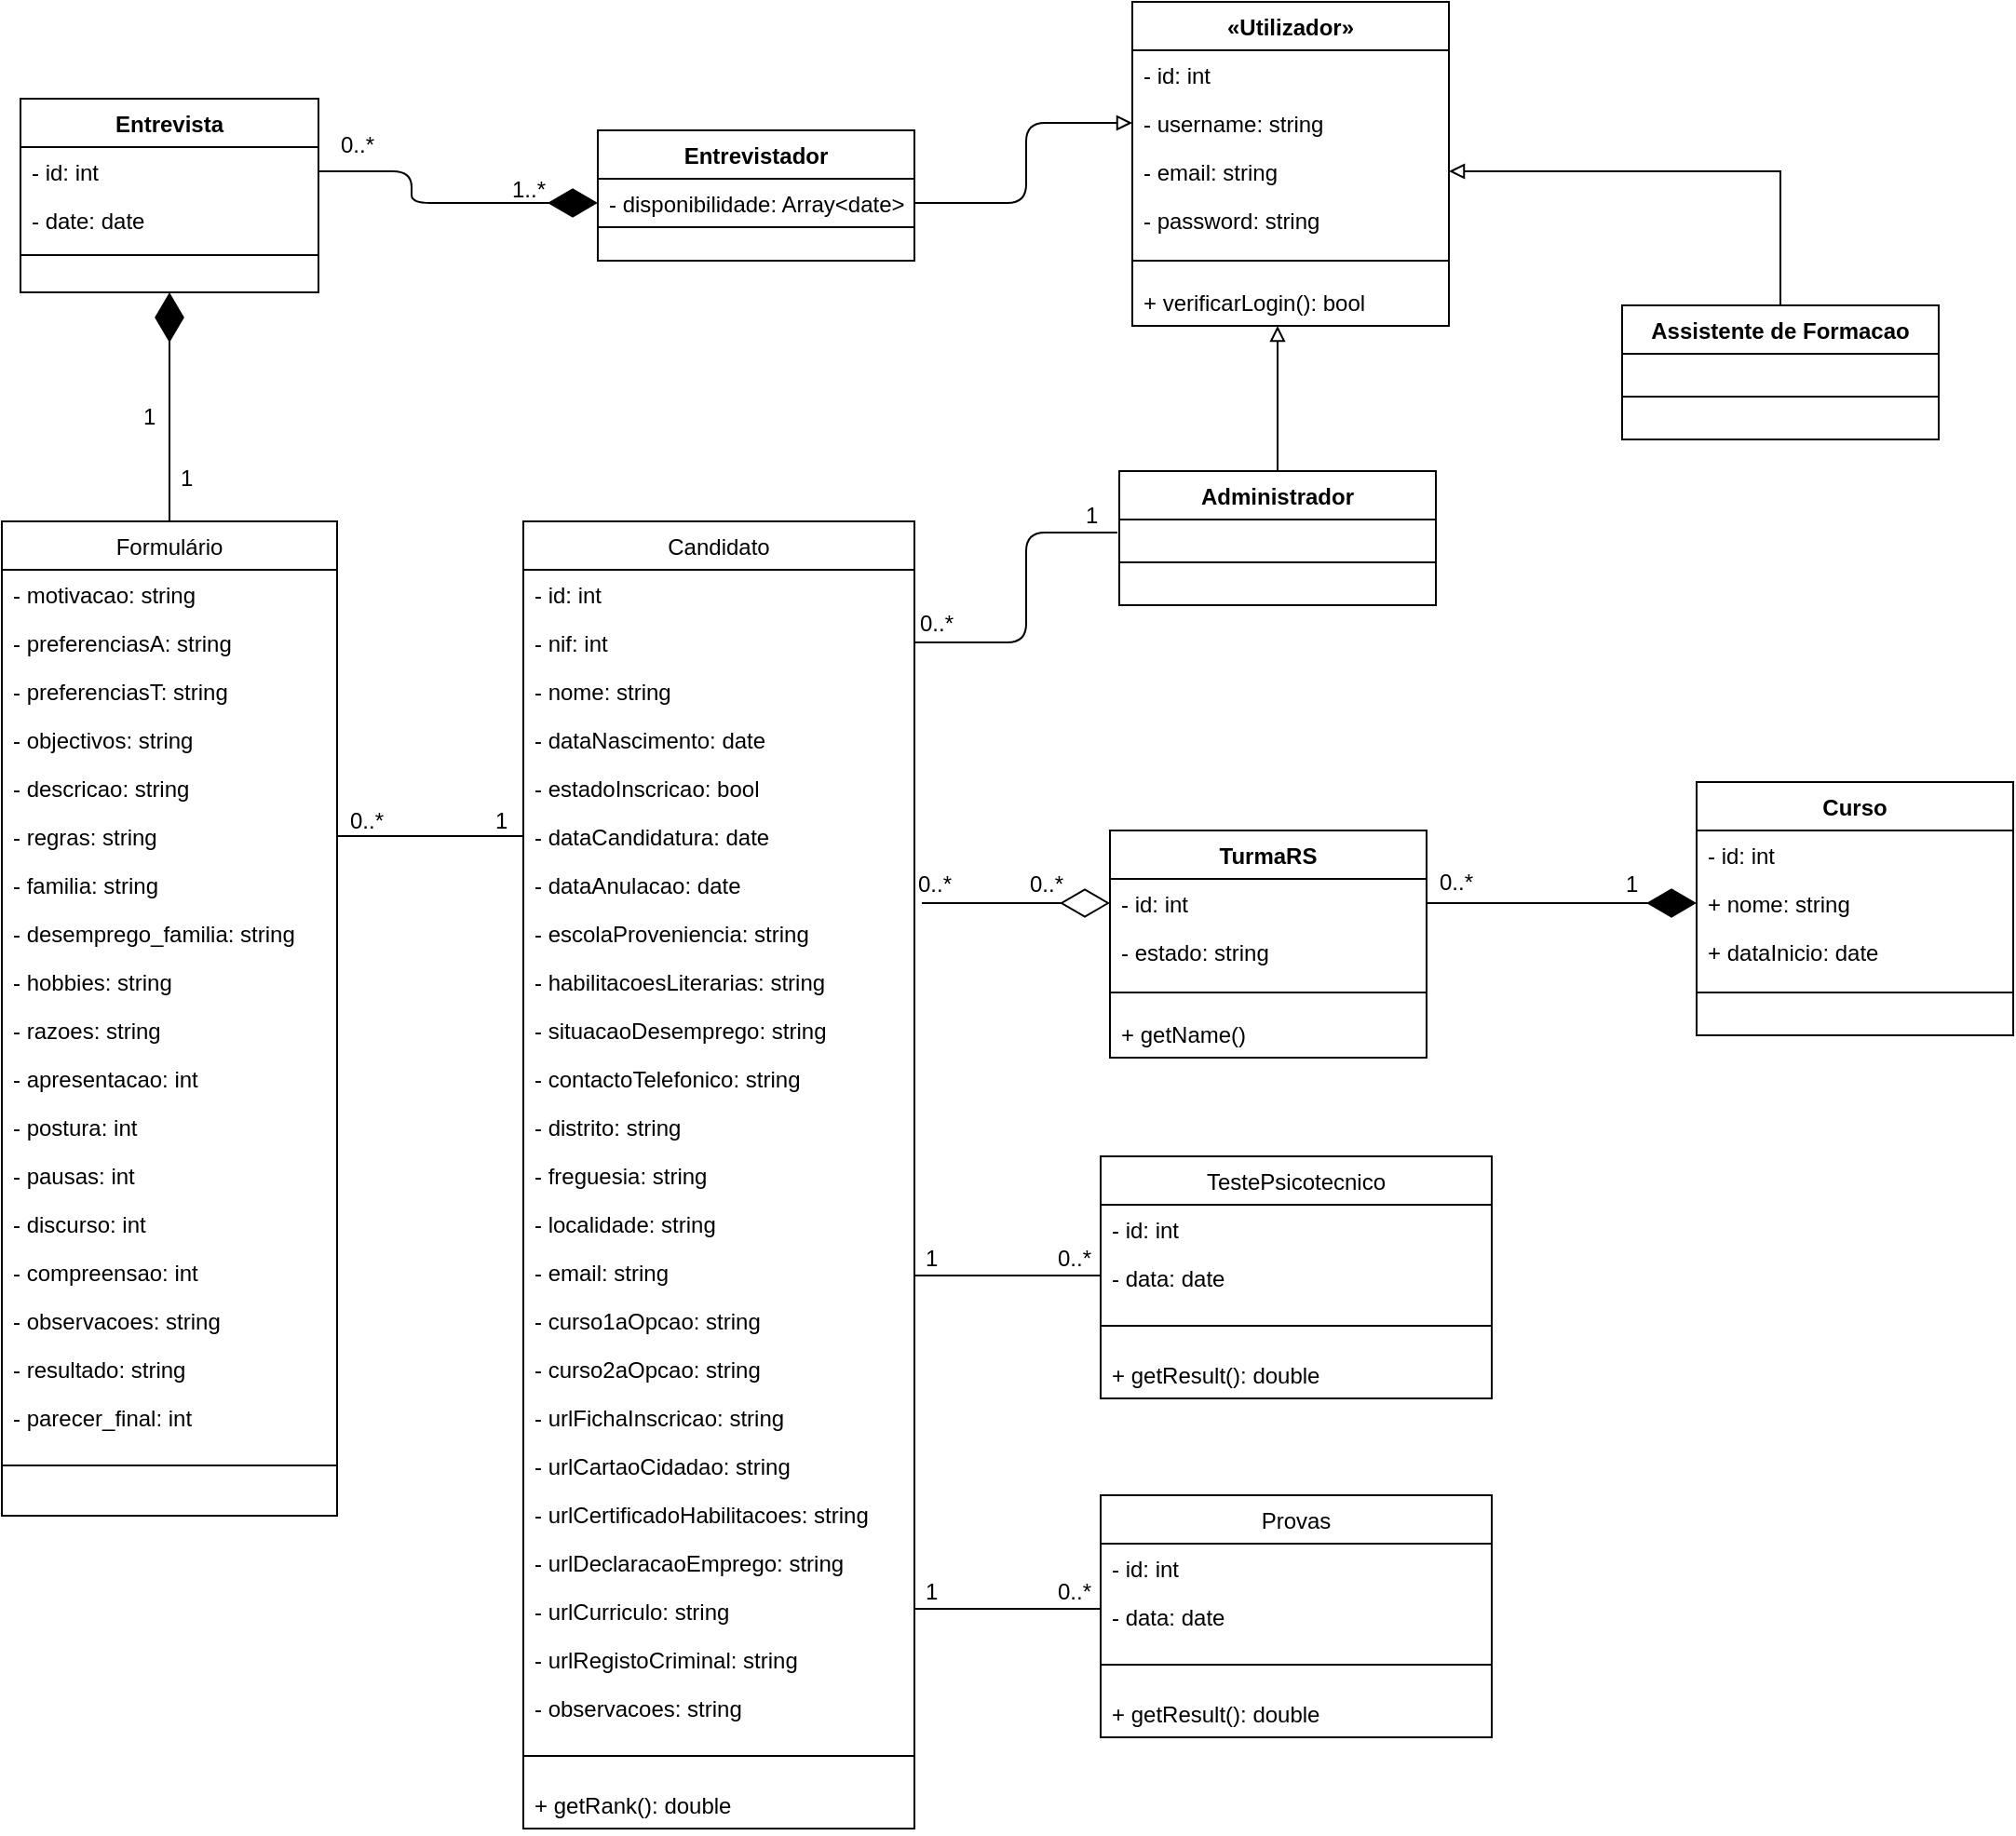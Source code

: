 <mxfile version="12.0.0" type="device" pages="1"><diagram id="QoffBmZt4X43mUBcNkyN" name="Página-1"><mxGraphModel dx="1387" dy="856" grid="1" gridSize="10" guides="1" tooltips="1" connect="1" arrows="1" fold="1" page="1" pageScale="1" pageWidth="1654" pageHeight="1169" math="0" shadow="0"><root><mxCell id="0"/><mxCell id="1" parent="0"/><mxCell id="4oC0MaXNCCCtC-LRbnJq-2" value="Entrevista" style="swimlane;fontStyle=1;align=center;verticalAlign=top;childLayout=stackLayout;horizontal=1;startSize=26;horizontalStack=0;resizeParent=1;resizeParentMax=0;resizeLast=0;collapsible=1;marginBottom=0;" vertex="1" parent="1"><mxGeometry x="60" y="89" width="160" height="104" as="geometry"/></mxCell><mxCell id="4oC0MaXNCCCtC-LRbnJq-3" value="- id: int" style="text;strokeColor=none;fillColor=none;align=left;verticalAlign=top;spacingLeft=4;spacingRight=4;overflow=hidden;rotatable=0;points=[[0,0.5],[1,0.5]];portConstraint=eastwest;" vertex="1" parent="4oC0MaXNCCCtC-LRbnJq-2"><mxGeometry y="26" width="160" height="26" as="geometry"/></mxCell><mxCell id="4oC0MaXNCCCtC-LRbnJq-7" value="- date: date" style="text;strokeColor=none;fillColor=none;align=left;verticalAlign=top;spacingLeft=4;spacingRight=4;overflow=hidden;rotatable=0;points=[[0,0.5],[1,0.5]];portConstraint=eastwest;" vertex="1" parent="4oC0MaXNCCCtC-LRbnJq-2"><mxGeometry y="52" width="160" height="18" as="geometry"/></mxCell><mxCell id="4oC0MaXNCCCtC-LRbnJq-150" value="" style="text;strokeColor=none;fillColor=none;align=left;verticalAlign=middle;spacingTop=-1;spacingLeft=4;spacingRight=4;rotatable=0;labelPosition=right;points=[];portConstraint=eastwest;" vertex="1" parent="4oC0MaXNCCCtC-LRbnJq-2"><mxGeometry y="70" width="160" height="14" as="geometry"/></mxCell><mxCell id="4oC0MaXNCCCtC-LRbnJq-4" value="" style="text;strokeColor=#000000;fillColor=none;align=left;verticalAlign=middle;spacingTop=-1;spacingLeft=4;spacingRight=4;rotatable=0;labelPosition=right;points=[];portConstraint=eastwest;fontFamily=Helvetica;fontSize=12;fontColor=#000000;strokeWidth=1;" vertex="1" parent="4oC0MaXNCCCtC-LRbnJq-2"><mxGeometry y="84" width="160" height="20" as="geometry"/></mxCell><mxCell id="4oC0MaXNCCCtC-LRbnJq-8" value="Entrevistador" style="swimlane;fontStyle=1;align=center;verticalAlign=top;childLayout=stackLayout;horizontal=1;startSize=26;horizontalStack=0;resizeParent=1;resizeParentMax=0;resizeLast=0;collapsible=1;marginBottom=0;" vertex="1" parent="1"><mxGeometry x="370" y="106" width="170" height="70" as="geometry"/></mxCell><mxCell id="4oC0MaXNCCCtC-LRbnJq-9" value="- disponibilidade: Array&lt;date&gt;" style="text;strokeColor=none;fillColor=none;align=left;verticalAlign=top;spacingLeft=4;spacingRight=4;overflow=hidden;rotatable=0;points=[[0,0.5],[1,0.5]];portConstraint=eastwest;" vertex="1" parent="4oC0MaXNCCCtC-LRbnJq-8"><mxGeometry y="26" width="170" height="26" as="geometry"/></mxCell><mxCell id="4oC0MaXNCCCtC-LRbnJq-10" value="" style="text;strokeColor=#000000;fillColor=none;align=left;verticalAlign=middle;spacingTop=-1;spacingLeft=4;spacingRight=4;rotatable=0;labelPosition=right;points=[];portConstraint=eastwest;fontFamily=Helvetica;fontSize=12;fontColor=#000000;strokeWidth=1;" vertex="1" parent="4oC0MaXNCCCtC-LRbnJq-8"><mxGeometry y="52" width="170" height="18" as="geometry"/></mxCell><mxCell id="4oC0MaXNCCCtC-LRbnJq-13" value="" style="endArrow=diamondThin;endFill=1;endSize=24;html=1;exitX=1;exitY=0.5;exitDx=0;exitDy=0;entryX=0;entryY=0.5;entryDx=0;entryDy=0;" edge="1" parent="1" source="4oC0MaXNCCCtC-LRbnJq-3" target="4oC0MaXNCCCtC-LRbnJq-9"><mxGeometry width="160" relative="1" as="geometry"><mxPoint x="220" y="182" as="sourcePoint"/><mxPoint x="330" y="167" as="targetPoint"/><Array as="points"><mxPoint x="270" y="128"/><mxPoint x="270" y="145"/></Array></mxGeometry></mxCell><mxCell id="4oC0MaXNCCCtC-LRbnJq-14" value="1..*" style="text;html=1;resizable=0;points=[];autosize=1;align=left;verticalAlign=top;spacingTop=-4;" vertex="1" parent="1"><mxGeometry x="322" y="128" width="30" height="20" as="geometry"/></mxCell><mxCell id="4oC0MaXNCCCtC-LRbnJq-15" value="0..*" style="text;html=1;resizable=0;points=[];autosize=1;align=left;verticalAlign=top;spacingTop=-4;" vertex="1" parent="1"><mxGeometry x="230" y="104" width="30" height="20" as="geometry"/></mxCell><mxCell id="4oC0MaXNCCCtC-LRbnJq-17" value="Formulário" style="swimlane;fontStyle=0;childLayout=stackLayout;horizontal=1;startSize=26;fillColor=none;horizontalStack=0;resizeParent=1;resizeParentMax=0;resizeLast=0;collapsible=1;marginBottom=0;" vertex="1" parent="1"><mxGeometry x="50" y="316" width="180" height="534" as="geometry"/></mxCell><mxCell id="4oC0MaXNCCCtC-LRbnJq-18" value="- motivacao: string" style="text;strokeColor=none;fillColor=none;align=left;verticalAlign=top;spacingLeft=4;spacingRight=4;overflow=hidden;rotatable=0;points=[[0,0.5],[1,0.5]];portConstraint=eastwest;" vertex="1" parent="4oC0MaXNCCCtC-LRbnJq-17"><mxGeometry y="26" width="180" height="26" as="geometry"/></mxCell><mxCell id="4oC0MaXNCCCtC-LRbnJq-21" value="- preferenciasA: string" style="text;strokeColor=none;fillColor=none;align=left;verticalAlign=top;spacingLeft=4;spacingRight=4;overflow=hidden;rotatable=0;points=[[0,0.5],[1,0.5]];portConstraint=eastwest;" vertex="1" parent="4oC0MaXNCCCtC-LRbnJq-17"><mxGeometry y="52" width="180" height="26" as="geometry"/></mxCell><mxCell id="4oC0MaXNCCCtC-LRbnJq-22" value="- preferenciasT: string" style="text;strokeColor=none;fillColor=none;align=left;verticalAlign=top;spacingLeft=4;spacingRight=4;overflow=hidden;rotatable=0;points=[[0,0.5],[1,0.5]];portConstraint=eastwest;" vertex="1" parent="4oC0MaXNCCCtC-LRbnJq-17"><mxGeometry y="78" width="180" height="26" as="geometry"/></mxCell><mxCell id="4oC0MaXNCCCtC-LRbnJq-25" value="- objectivos: string" style="text;strokeColor=none;fillColor=none;align=left;verticalAlign=top;spacingLeft=4;spacingRight=4;overflow=hidden;rotatable=0;points=[[0,0.5],[1,0.5]];portConstraint=eastwest;" vertex="1" parent="4oC0MaXNCCCtC-LRbnJq-17"><mxGeometry y="104" width="180" height="26" as="geometry"/></mxCell><mxCell id="4oC0MaXNCCCtC-LRbnJq-28" value="- descricao: string" style="text;strokeColor=none;fillColor=none;align=left;verticalAlign=top;spacingLeft=4;spacingRight=4;overflow=hidden;rotatable=0;points=[[0,0.5],[1,0.5]];portConstraint=eastwest;" vertex="1" parent="4oC0MaXNCCCtC-LRbnJq-17"><mxGeometry y="130" width="180" height="26" as="geometry"/></mxCell><mxCell id="4oC0MaXNCCCtC-LRbnJq-29" value="- regras: string" style="text;strokeColor=none;fillColor=none;align=left;verticalAlign=top;spacingLeft=4;spacingRight=4;overflow=hidden;rotatable=0;points=[[0,0.5],[1,0.5]];portConstraint=eastwest;" vertex="1" parent="4oC0MaXNCCCtC-LRbnJq-17"><mxGeometry y="156" width="180" height="26" as="geometry"/></mxCell><mxCell id="4oC0MaXNCCCtC-LRbnJq-36" value="- familia: string" style="text;strokeColor=none;fillColor=none;align=left;verticalAlign=top;spacingLeft=4;spacingRight=4;overflow=hidden;rotatable=0;points=[[0,0.5],[1,0.5]];portConstraint=eastwest;" vertex="1" parent="4oC0MaXNCCCtC-LRbnJq-17"><mxGeometry y="182" width="180" height="26" as="geometry"/></mxCell><mxCell id="4oC0MaXNCCCtC-LRbnJq-33" value="- desemprego_familia: string" style="text;strokeColor=none;fillColor=none;align=left;verticalAlign=top;spacingLeft=4;spacingRight=4;overflow=hidden;rotatable=0;points=[[0,0.5],[1,0.5]];portConstraint=eastwest;" vertex="1" parent="4oC0MaXNCCCtC-LRbnJq-17"><mxGeometry y="208" width="180" height="26" as="geometry"/></mxCell><mxCell id="4oC0MaXNCCCtC-LRbnJq-34" value="- hobbies: string" style="text;strokeColor=none;fillColor=none;align=left;verticalAlign=top;spacingLeft=4;spacingRight=4;overflow=hidden;rotatable=0;points=[[0,0.5],[1,0.5]];portConstraint=eastwest;" vertex="1" parent="4oC0MaXNCCCtC-LRbnJq-17"><mxGeometry y="234" width="180" height="26" as="geometry"/></mxCell><mxCell id="4oC0MaXNCCCtC-LRbnJq-35" value="- razoes: string" style="text;strokeColor=none;fillColor=none;align=left;verticalAlign=top;spacingLeft=4;spacingRight=4;overflow=hidden;rotatable=0;points=[[0,0.5],[1,0.5]];portConstraint=eastwest;" vertex="1" parent="4oC0MaXNCCCtC-LRbnJq-17"><mxGeometry y="260" width="180" height="26" as="geometry"/></mxCell><mxCell id="4oC0MaXNCCCtC-LRbnJq-32" value="- apresentacao: int" style="text;strokeColor=none;fillColor=none;align=left;verticalAlign=top;spacingLeft=4;spacingRight=4;overflow=hidden;rotatable=0;points=[[0,0.5],[1,0.5]];portConstraint=eastwest;" vertex="1" parent="4oC0MaXNCCCtC-LRbnJq-17"><mxGeometry y="286" width="180" height="26" as="geometry"/></mxCell><mxCell id="4oC0MaXNCCCtC-LRbnJq-31" value="- postura: int" style="text;strokeColor=none;fillColor=none;align=left;verticalAlign=top;spacingLeft=4;spacingRight=4;overflow=hidden;rotatable=0;points=[[0,0.5],[1,0.5]];portConstraint=eastwest;" vertex="1" parent="4oC0MaXNCCCtC-LRbnJq-17"><mxGeometry y="312" width="180" height="26" as="geometry"/></mxCell><mxCell id="4oC0MaXNCCCtC-LRbnJq-30" value="- pausas: int" style="text;strokeColor=none;fillColor=none;align=left;verticalAlign=top;spacingLeft=4;spacingRight=4;overflow=hidden;rotatable=0;points=[[0,0.5],[1,0.5]];portConstraint=eastwest;" vertex="1" parent="4oC0MaXNCCCtC-LRbnJq-17"><mxGeometry y="338" width="180" height="26" as="geometry"/></mxCell><mxCell id="4oC0MaXNCCCtC-LRbnJq-27" value="- discurso: int" style="text;strokeColor=none;fillColor=none;align=left;verticalAlign=top;spacingLeft=4;spacingRight=4;overflow=hidden;rotatable=0;points=[[0,0.5],[1,0.5]];portConstraint=eastwest;" vertex="1" parent="4oC0MaXNCCCtC-LRbnJq-17"><mxGeometry y="364" width="180" height="26" as="geometry"/></mxCell><mxCell id="4oC0MaXNCCCtC-LRbnJq-26" value="- compreensao: int" style="text;strokeColor=none;fillColor=none;align=left;verticalAlign=top;spacingLeft=4;spacingRight=4;overflow=hidden;rotatable=0;points=[[0,0.5],[1,0.5]];portConstraint=eastwest;" vertex="1" parent="4oC0MaXNCCCtC-LRbnJq-17"><mxGeometry y="390" width="180" height="26" as="geometry"/></mxCell><mxCell id="4oC0MaXNCCCtC-LRbnJq-23" value="- observacoes: string" style="text;strokeColor=none;fillColor=none;align=left;verticalAlign=top;spacingLeft=4;spacingRight=4;overflow=hidden;rotatable=0;points=[[0,0.5],[1,0.5]];portConstraint=eastwest;" vertex="1" parent="4oC0MaXNCCCtC-LRbnJq-17"><mxGeometry y="416" width="180" height="26" as="geometry"/></mxCell><mxCell id="4oC0MaXNCCCtC-LRbnJq-19" value="- resultado: string" style="text;strokeColor=none;fillColor=none;align=left;verticalAlign=top;spacingLeft=4;spacingRight=4;overflow=hidden;rotatable=0;points=[[0,0.5],[1,0.5]];portConstraint=eastwest;" vertex="1" parent="4oC0MaXNCCCtC-LRbnJq-17"><mxGeometry y="442" width="180" height="26" as="geometry"/></mxCell><mxCell id="4oC0MaXNCCCtC-LRbnJq-20" value="- parecer_final: int" style="text;strokeColor=none;fillColor=none;align=left;verticalAlign=top;spacingLeft=4;spacingRight=4;overflow=hidden;rotatable=0;points=[[0,0.5],[1,0.5]];portConstraint=eastwest;" vertex="1" parent="4oC0MaXNCCCtC-LRbnJq-17"><mxGeometry y="468" width="180" height="26" as="geometry"/></mxCell><mxCell id="4oC0MaXNCCCtC-LRbnJq-41" value="" style="line;strokeWidth=1;fillColor=none;align=left;verticalAlign=middle;spacingTop=-1;spacingLeft=3;spacingRight=3;rotatable=0;labelPosition=right;points=[];portConstraint=eastwest;" vertex="1" parent="4oC0MaXNCCCtC-LRbnJq-17"><mxGeometry y="494" width="180" height="26" as="geometry"/></mxCell><mxCell id="4oC0MaXNCCCtC-LRbnJq-149" value="" style="text;strokeColor=none;fillColor=none;align=left;verticalAlign=middle;spacingTop=-1;spacingLeft=4;spacingRight=4;rotatable=0;labelPosition=right;points=[];portConstraint=eastwest;" vertex="1" parent="4oC0MaXNCCCtC-LRbnJq-17"><mxGeometry y="520" width="180" height="14" as="geometry"/></mxCell><mxCell id="4oC0MaXNCCCtC-LRbnJq-37" value="" style="endArrow=diamondThin;endFill=1;endSize=24;html=1;exitX=0.5;exitY=0;exitDx=0;exitDy=0;entryX=0.5;entryY=1;entryDx=0;entryDy=0;" edge="1" parent="1" source="4oC0MaXNCCCtC-LRbnJq-17" target="4oC0MaXNCCCtC-LRbnJq-2"><mxGeometry width="160" relative="1" as="geometry"><mxPoint x="80" y="300" as="sourcePoint"/><mxPoint x="240" y="300" as="targetPoint"/></mxGeometry></mxCell><mxCell id="4oC0MaXNCCCtC-LRbnJq-39" value="1" style="text;html=1;resizable=0;points=[];autosize=1;align=left;verticalAlign=top;spacingTop=-4;" vertex="1" parent="1"><mxGeometry x="124" y="250" width="20" height="20" as="geometry"/></mxCell><mxCell id="4oC0MaXNCCCtC-LRbnJq-40" value="1" style="text;html=1;resizable=0;points=[];autosize=1;align=left;verticalAlign=top;spacingTop=-4;" vertex="1" parent="1"><mxGeometry x="144" y="283" width="20" height="20" as="geometry"/></mxCell><mxCell id="4oC0MaXNCCCtC-LRbnJq-42" value="Candidato" style="swimlane;fontStyle=0;childLayout=stackLayout;horizontal=1;startSize=26;fillColor=none;horizontalStack=0;resizeParent=1;resizeParentMax=0;resizeLast=0;collapsible=1;marginBottom=0;" vertex="1" parent="1"><mxGeometry x="330" y="316" width="210" height="702" as="geometry"/></mxCell><mxCell id="4oC0MaXNCCCtC-LRbnJq-43" value="- id: int" style="text;strokeColor=none;fillColor=none;align=left;verticalAlign=top;spacingLeft=4;spacingRight=4;overflow=hidden;rotatable=0;points=[[0,0.5],[1,0.5]];portConstraint=eastwest;" vertex="1" parent="4oC0MaXNCCCtC-LRbnJq-42"><mxGeometry y="26" width="210" height="26" as="geometry"/></mxCell><mxCell id="4oC0MaXNCCCtC-LRbnJq-62" value="- nif: int" style="text;strokeColor=none;fillColor=none;align=left;verticalAlign=top;spacingLeft=4;spacingRight=4;overflow=hidden;rotatable=0;points=[[0,0.5],[1,0.5]];portConstraint=eastwest;" vertex="1" parent="4oC0MaXNCCCtC-LRbnJq-42"><mxGeometry y="52" width="210" height="26" as="geometry"/></mxCell><mxCell id="4oC0MaXNCCCtC-LRbnJq-44" value="- nome: string" style="text;strokeColor=none;fillColor=none;align=left;verticalAlign=top;spacingLeft=4;spacingRight=4;overflow=hidden;rotatable=0;points=[[0,0.5],[1,0.5]];portConstraint=eastwest;" vertex="1" parent="4oC0MaXNCCCtC-LRbnJq-42"><mxGeometry y="78" width="210" height="26" as="geometry"/></mxCell><mxCell id="4oC0MaXNCCCtC-LRbnJq-45" value="- dataNascimento: date" style="text;strokeColor=none;fillColor=none;align=left;verticalAlign=top;spacingLeft=4;spacingRight=4;overflow=hidden;rotatable=0;points=[[0,0.5],[1,0.5]];portConstraint=eastwest;" vertex="1" parent="4oC0MaXNCCCtC-LRbnJq-42"><mxGeometry y="104" width="210" height="26" as="geometry"/></mxCell><mxCell id="4oC0MaXNCCCtC-LRbnJq-46" value="- estadoInscricao: bool" style="text;strokeColor=none;fillColor=none;align=left;verticalAlign=top;spacingLeft=4;spacingRight=4;overflow=hidden;rotatable=0;points=[[0,0.5],[1,0.5]];portConstraint=eastwest;" vertex="1" parent="4oC0MaXNCCCtC-LRbnJq-42"><mxGeometry y="130" width="210" height="26" as="geometry"/></mxCell><mxCell id="4oC0MaXNCCCtC-LRbnJq-47" value="- dataCandidatura: date" style="text;strokeColor=none;fillColor=none;align=left;verticalAlign=top;spacingLeft=4;spacingRight=4;overflow=hidden;rotatable=0;points=[[0,0.5],[1,0.5]];portConstraint=eastwest;" vertex="1" parent="4oC0MaXNCCCtC-LRbnJq-42"><mxGeometry y="156" width="210" height="26" as="geometry"/></mxCell><mxCell id="4oC0MaXNCCCtC-LRbnJq-48" value="- dataAnulacao: date" style="text;strokeColor=none;fillColor=none;align=left;verticalAlign=top;spacingLeft=4;spacingRight=4;overflow=hidden;rotatable=0;points=[[0,0.5],[1,0.5]];portConstraint=eastwest;" vertex="1" parent="4oC0MaXNCCCtC-LRbnJq-42"><mxGeometry y="182" width="210" height="26" as="geometry"/></mxCell><mxCell id="4oC0MaXNCCCtC-LRbnJq-49" value="- escolaProveniencia: string" style="text;strokeColor=none;fillColor=none;align=left;verticalAlign=top;spacingLeft=4;spacingRight=4;overflow=hidden;rotatable=0;points=[[0,0.5],[1,0.5]];portConstraint=eastwest;" vertex="1" parent="4oC0MaXNCCCtC-LRbnJq-42"><mxGeometry y="208" width="210" height="26" as="geometry"/></mxCell><mxCell id="4oC0MaXNCCCtC-LRbnJq-50" value="- habilitacoesLiterarias: string" style="text;strokeColor=none;fillColor=none;align=left;verticalAlign=top;spacingLeft=4;spacingRight=4;overflow=hidden;rotatable=0;points=[[0,0.5],[1,0.5]];portConstraint=eastwest;" vertex="1" parent="4oC0MaXNCCCtC-LRbnJq-42"><mxGeometry y="234" width="210" height="26" as="geometry"/></mxCell><mxCell id="4oC0MaXNCCCtC-LRbnJq-51" value="- situacaoDesemprego: string" style="text;strokeColor=none;fillColor=none;align=left;verticalAlign=top;spacingLeft=4;spacingRight=4;overflow=hidden;rotatable=0;points=[[0,0.5],[1,0.5]];portConstraint=eastwest;" vertex="1" parent="4oC0MaXNCCCtC-LRbnJq-42"><mxGeometry y="260" width="210" height="26" as="geometry"/></mxCell><mxCell id="4oC0MaXNCCCtC-LRbnJq-52" value="- contactoTelefonico: string" style="text;strokeColor=none;fillColor=none;align=left;verticalAlign=top;spacingLeft=4;spacingRight=4;overflow=hidden;rotatable=0;points=[[0,0.5],[1,0.5]];portConstraint=eastwest;" vertex="1" parent="4oC0MaXNCCCtC-LRbnJq-42"><mxGeometry y="286" width="210" height="26" as="geometry"/></mxCell><mxCell id="4oC0MaXNCCCtC-LRbnJq-53" value="- distrito: string" style="text;strokeColor=none;fillColor=none;align=left;verticalAlign=top;spacingLeft=4;spacingRight=4;overflow=hidden;rotatable=0;points=[[0,0.5],[1,0.5]];portConstraint=eastwest;" vertex="1" parent="4oC0MaXNCCCtC-LRbnJq-42"><mxGeometry y="312" width="210" height="26" as="geometry"/></mxCell><mxCell id="4oC0MaXNCCCtC-LRbnJq-54" value="- freguesia: string" style="text;strokeColor=none;fillColor=none;align=left;verticalAlign=top;spacingLeft=4;spacingRight=4;overflow=hidden;rotatable=0;points=[[0,0.5],[1,0.5]];portConstraint=eastwest;" vertex="1" parent="4oC0MaXNCCCtC-LRbnJq-42"><mxGeometry y="338" width="210" height="26" as="geometry"/></mxCell><mxCell id="4oC0MaXNCCCtC-LRbnJq-55" value="- localidade: string" style="text;strokeColor=none;fillColor=none;align=left;verticalAlign=top;spacingLeft=4;spacingRight=4;overflow=hidden;rotatable=0;points=[[0,0.5],[1,0.5]];portConstraint=eastwest;" vertex="1" parent="4oC0MaXNCCCtC-LRbnJq-42"><mxGeometry y="364" width="210" height="26" as="geometry"/></mxCell><mxCell id="4oC0MaXNCCCtC-LRbnJq-56" value="- email: string" style="text;strokeColor=none;fillColor=none;align=left;verticalAlign=top;spacingLeft=4;spacingRight=4;overflow=hidden;rotatable=0;points=[[0,0.5],[1,0.5]];portConstraint=eastwest;" vertex="1" parent="4oC0MaXNCCCtC-LRbnJq-42"><mxGeometry y="390" width="210" height="26" as="geometry"/></mxCell><mxCell id="4oC0MaXNCCCtC-LRbnJq-57" value="- curso1aOpcao: string" style="text;strokeColor=none;fillColor=none;align=left;verticalAlign=top;spacingLeft=4;spacingRight=4;overflow=hidden;rotatable=0;points=[[0,0.5],[1,0.5]];portConstraint=eastwest;" vertex="1" parent="4oC0MaXNCCCtC-LRbnJq-42"><mxGeometry y="416" width="210" height="26" as="geometry"/></mxCell><mxCell id="4oC0MaXNCCCtC-LRbnJq-58" value="- curso2aOpcao: string" style="text;strokeColor=none;fillColor=none;align=left;verticalAlign=top;spacingLeft=4;spacingRight=4;overflow=hidden;rotatable=0;points=[[0,0.5],[1,0.5]];portConstraint=eastwest;" vertex="1" parent="4oC0MaXNCCCtC-LRbnJq-42"><mxGeometry y="442" width="210" height="26" as="geometry"/></mxCell><mxCell id="4oC0MaXNCCCtC-LRbnJq-59" value="- urlFichaInscricao: string" style="text;strokeColor=none;fillColor=none;align=left;verticalAlign=top;spacingLeft=4;spacingRight=4;overflow=hidden;rotatable=0;points=[[0,0.5],[1,0.5]];portConstraint=eastwest;" vertex="1" parent="4oC0MaXNCCCtC-LRbnJq-42"><mxGeometry y="468" width="210" height="26" as="geometry"/></mxCell><mxCell id="4oC0MaXNCCCtC-LRbnJq-60" value="- urlCartaoCidadao: string" style="text;strokeColor=none;fillColor=none;align=left;verticalAlign=top;spacingLeft=4;spacingRight=4;overflow=hidden;rotatable=0;points=[[0,0.5],[1,0.5]];portConstraint=eastwest;" vertex="1" parent="4oC0MaXNCCCtC-LRbnJq-42"><mxGeometry y="494" width="210" height="26" as="geometry"/></mxCell><mxCell id="4oC0MaXNCCCtC-LRbnJq-63" value="- urlCertificadoHabilitacoes: string" style="text;strokeColor=none;fillColor=none;align=left;verticalAlign=top;spacingLeft=4;spacingRight=4;overflow=hidden;rotatable=0;points=[[0,0.5],[1,0.5]];portConstraint=eastwest;" vertex="1" parent="4oC0MaXNCCCtC-LRbnJq-42"><mxGeometry y="520" width="210" height="26" as="geometry"/></mxCell><mxCell id="4oC0MaXNCCCtC-LRbnJq-64" value="- urlDeclaracaoEmprego: string" style="text;strokeColor=none;fillColor=none;align=left;verticalAlign=top;spacingLeft=4;spacingRight=4;overflow=hidden;rotatable=0;points=[[0,0.5],[1,0.5]];portConstraint=eastwest;" vertex="1" parent="4oC0MaXNCCCtC-LRbnJq-42"><mxGeometry y="546" width="210" height="26" as="geometry"/></mxCell><mxCell id="4oC0MaXNCCCtC-LRbnJq-65" value="- urlCurriculo: string" style="text;strokeColor=none;fillColor=none;align=left;verticalAlign=top;spacingLeft=4;spacingRight=4;overflow=hidden;rotatable=0;points=[[0,0.5],[1,0.5]];portConstraint=eastwest;" vertex="1" parent="4oC0MaXNCCCtC-LRbnJq-42"><mxGeometry y="572" width="210" height="26" as="geometry"/></mxCell><mxCell id="4oC0MaXNCCCtC-LRbnJq-66" value="- urlRegistoCriminal: string" style="text;strokeColor=none;fillColor=none;align=left;verticalAlign=top;spacingLeft=4;spacingRight=4;overflow=hidden;rotatable=0;points=[[0,0.5],[1,0.5]];portConstraint=eastwest;" vertex="1" parent="4oC0MaXNCCCtC-LRbnJq-42"><mxGeometry y="598" width="210" height="26" as="geometry"/></mxCell><mxCell id="4oC0MaXNCCCtC-LRbnJq-67" value="- observacoes: string" style="text;strokeColor=none;fillColor=none;align=left;verticalAlign=top;spacingLeft=4;spacingRight=4;overflow=hidden;rotatable=0;points=[[0,0.5],[1,0.5]];portConstraint=eastwest;" vertex="1" parent="4oC0MaXNCCCtC-LRbnJq-42"><mxGeometry y="624" width="210" height="26" as="geometry"/></mxCell><mxCell id="4oC0MaXNCCCtC-LRbnJq-61" value="" style="line;strokeWidth=1;fillColor=none;align=left;verticalAlign=middle;spacingTop=-1;spacingLeft=3;spacingRight=3;rotatable=0;labelPosition=right;points=[];portConstraint=eastwest;" vertex="1" parent="4oC0MaXNCCCtC-LRbnJq-42"><mxGeometry y="650" width="210" height="26" as="geometry"/></mxCell><mxCell id="4oC0MaXNCCCtC-LRbnJq-73" value="+ getRank(): double" style="text;strokeColor=none;fillColor=none;align=left;verticalAlign=top;spacingLeft=4;spacingRight=4;overflow=hidden;rotatable=0;points=[[0,0.5],[1,0.5]];portConstraint=eastwest;" vertex="1" parent="4oC0MaXNCCCtC-LRbnJq-42"><mxGeometry y="676" width="210" height="26" as="geometry"/></mxCell><mxCell id="4oC0MaXNCCCtC-LRbnJq-70" value="" style="endArrow=none;startArrow=none;endFill=0;startFill=0;html=1;exitX=1;exitY=0.5;exitDx=0;exitDy=0;entryX=0;entryY=0.5;entryDx=0;entryDy=0;" edge="1" parent="1" source="4oC0MaXNCCCtC-LRbnJq-29" target="4oC0MaXNCCCtC-LRbnJq-47"><mxGeometry width="160" relative="1" as="geometry"><mxPoint x="270" y="450" as="sourcePoint"/><mxPoint x="310" y="490" as="targetPoint"/></mxGeometry></mxCell><mxCell id="4oC0MaXNCCCtC-LRbnJq-71" value="0..*" style="text;html=1;resizable=0;points=[];autosize=1;align=left;verticalAlign=top;spacingTop=-4;" vertex="1" parent="1"><mxGeometry x="235" y="467" width="30" height="20" as="geometry"/></mxCell><mxCell id="4oC0MaXNCCCtC-LRbnJq-72" value="1" style="text;html=1;resizable=0;points=[];autosize=1;align=left;verticalAlign=top;spacingTop=-4;" vertex="1" parent="1"><mxGeometry x="313" y="467" width="20" height="20" as="geometry"/></mxCell><mxCell id="4oC0MaXNCCCtC-LRbnJq-112" value="" style="group" vertex="1" connectable="0" parent="1"><mxGeometry x="540" y="657" width="310" height="312" as="geometry"/></mxCell><mxCell id="4oC0MaXNCCCtC-LRbnJq-74" value="TestePsicotecnico" style="swimlane;fontStyle=0;childLayout=stackLayout;horizontal=1;startSize=26;fillColor=none;horizontalStack=0;resizeParent=1;resizeParentMax=0;resizeLast=0;collapsible=1;marginBottom=0;" vertex="1" parent="4oC0MaXNCCCtC-LRbnJq-112"><mxGeometry x="100" width="210" height="130" as="geometry"/></mxCell><mxCell id="4oC0MaXNCCCtC-LRbnJq-75" value="- id: int" style="text;strokeColor=none;fillColor=none;align=left;verticalAlign=top;spacingLeft=4;spacingRight=4;overflow=hidden;rotatable=0;points=[[0,0.5],[1,0.5]];portConstraint=eastwest;" vertex="1" parent="4oC0MaXNCCCtC-LRbnJq-74"><mxGeometry y="26" width="210" height="26" as="geometry"/></mxCell><mxCell id="4oC0MaXNCCCtC-LRbnJq-76" value="- data: date" style="text;strokeColor=none;fillColor=none;align=left;verticalAlign=top;spacingLeft=4;spacingRight=4;overflow=hidden;rotatable=0;points=[[0,0.5],[1,0.5]];portConstraint=eastwest;" vertex="1" parent="4oC0MaXNCCCtC-LRbnJq-74"><mxGeometry y="52" width="210" height="26" as="geometry"/></mxCell><mxCell id="4oC0MaXNCCCtC-LRbnJq-99" value="" style="line;strokeWidth=1;fillColor=none;align=left;verticalAlign=middle;spacingTop=-1;spacingLeft=3;spacingRight=3;rotatable=0;labelPosition=right;points=[];portConstraint=eastwest;" vertex="1" parent="4oC0MaXNCCCtC-LRbnJq-74"><mxGeometry y="78" width="210" height="26" as="geometry"/></mxCell><mxCell id="4oC0MaXNCCCtC-LRbnJq-100" value="+ getResult(): double" style="text;strokeColor=none;fillColor=none;align=left;verticalAlign=top;spacingLeft=4;spacingRight=4;overflow=hidden;rotatable=0;points=[[0,0.5],[1,0.5]];portConstraint=eastwest;" vertex="1" parent="4oC0MaXNCCCtC-LRbnJq-74"><mxGeometry y="104" width="210" height="26" as="geometry"/></mxCell><mxCell id="4oC0MaXNCCCtC-LRbnJq-101" value="" style="endArrow=none;startArrow=none;endFill=0;startFill=0;html=1;exitX=1;exitY=0.5;exitDx=0;exitDy=0;entryX=0;entryY=0.5;entryDx=0;entryDy=0;" edge="1" parent="4oC0MaXNCCCtC-LRbnJq-112"><mxGeometry width="160" relative="1" as="geometry"><mxPoint y="64" as="sourcePoint"/><mxPoint x="100" y="64" as="targetPoint"/></mxGeometry></mxCell><mxCell id="4oC0MaXNCCCtC-LRbnJq-102" value="1" style="text;html=1;resizable=0;points=[];autosize=1;align=left;verticalAlign=top;spacingTop=-4;" vertex="1" parent="4oC0MaXNCCCtC-LRbnJq-112"><mxGeometry x="4" y="45" width="20" height="20" as="geometry"/></mxCell><mxCell id="4oC0MaXNCCCtC-LRbnJq-103" value="0..*" style="text;html=1;resizable=0;points=[];autosize=1;align=left;verticalAlign=top;spacingTop=-4;" vertex="1" parent="4oC0MaXNCCCtC-LRbnJq-112"><mxGeometry x="75" y="45" width="30" height="20" as="geometry"/></mxCell><mxCell id="4oC0MaXNCCCtC-LRbnJq-104" value="Provas" style="swimlane;fontStyle=0;childLayout=stackLayout;horizontal=1;startSize=26;fillColor=none;horizontalStack=0;resizeParent=1;resizeParentMax=0;resizeLast=0;collapsible=1;marginBottom=0;" vertex="1" parent="4oC0MaXNCCCtC-LRbnJq-112"><mxGeometry x="100" y="182" width="210" height="130" as="geometry"/></mxCell><mxCell id="4oC0MaXNCCCtC-LRbnJq-105" value="- id: int" style="text;strokeColor=none;fillColor=none;align=left;verticalAlign=top;spacingLeft=4;spacingRight=4;overflow=hidden;rotatable=0;points=[[0,0.5],[1,0.5]];portConstraint=eastwest;" vertex="1" parent="4oC0MaXNCCCtC-LRbnJq-104"><mxGeometry y="26" width="210" height="26" as="geometry"/></mxCell><mxCell id="4oC0MaXNCCCtC-LRbnJq-106" value="- data: date" style="text;strokeColor=none;fillColor=none;align=left;verticalAlign=top;spacingLeft=4;spacingRight=4;overflow=hidden;rotatable=0;points=[[0,0.5],[1,0.5]];portConstraint=eastwest;" vertex="1" parent="4oC0MaXNCCCtC-LRbnJq-104"><mxGeometry y="52" width="210" height="26" as="geometry"/></mxCell><mxCell id="4oC0MaXNCCCtC-LRbnJq-107" value="" style="line;strokeWidth=1;fillColor=none;align=left;verticalAlign=middle;spacingTop=-1;spacingLeft=3;spacingRight=3;rotatable=0;labelPosition=right;points=[];portConstraint=eastwest;" vertex="1" parent="4oC0MaXNCCCtC-LRbnJq-104"><mxGeometry y="78" width="210" height="26" as="geometry"/></mxCell><mxCell id="4oC0MaXNCCCtC-LRbnJq-108" value="+ getResult(): double" style="text;strokeColor=none;fillColor=none;align=left;verticalAlign=top;spacingLeft=4;spacingRight=4;overflow=hidden;rotatable=0;points=[[0,0.5],[1,0.5]];portConstraint=eastwest;" vertex="1" parent="4oC0MaXNCCCtC-LRbnJq-104"><mxGeometry y="104" width="210" height="26" as="geometry"/></mxCell><mxCell id="4oC0MaXNCCCtC-LRbnJq-109" value="" style="endArrow=none;startArrow=none;endFill=0;startFill=0;html=1;exitX=1;exitY=0.5;exitDx=0;exitDy=0;entryX=0;entryY=0.5;entryDx=0;entryDy=0;" edge="1" parent="4oC0MaXNCCCtC-LRbnJq-112"><mxGeometry width="160" relative="1" as="geometry"><mxPoint y="243" as="sourcePoint"/><mxPoint x="100" y="243" as="targetPoint"/></mxGeometry></mxCell><mxCell id="4oC0MaXNCCCtC-LRbnJq-110" value="1" style="text;html=1;resizable=0;points=[];autosize=1;align=left;verticalAlign=top;spacingTop=-4;" vertex="1" parent="4oC0MaXNCCCtC-LRbnJq-112"><mxGeometry x="4" y="224" width="20" height="20" as="geometry"/></mxCell><mxCell id="4oC0MaXNCCCtC-LRbnJq-111" value="0..*" style="text;html=1;resizable=0;points=[];autosize=1;align=left;verticalAlign=top;spacingTop=-4;" vertex="1" parent="4oC0MaXNCCCtC-LRbnJq-112"><mxGeometry x="75" y="224" width="30" height="20" as="geometry"/></mxCell><mxCell id="4oC0MaXNCCCtC-LRbnJq-113" value="TurmaRS" style="swimlane;fontStyle=1;align=center;verticalAlign=top;childLayout=stackLayout;horizontal=1;startSize=26;horizontalStack=0;resizeParent=1;resizeParentMax=0;resizeLast=0;collapsible=1;marginBottom=0;" vertex="1" parent="1"><mxGeometry x="645" y="482" width="170" height="122" as="geometry"/></mxCell><mxCell id="4oC0MaXNCCCtC-LRbnJq-114" value="- id: int" style="text;strokeColor=none;fillColor=none;align=left;verticalAlign=top;spacingLeft=4;spacingRight=4;overflow=hidden;rotatable=0;points=[[0,0.5],[1,0.5]];portConstraint=eastwest;" vertex="1" parent="4oC0MaXNCCCtC-LRbnJq-113"><mxGeometry y="26" width="170" height="26" as="geometry"/></mxCell><mxCell id="4oC0MaXNCCCtC-LRbnJq-116" value="- estado: string" style="text;strokeColor=none;fillColor=none;align=left;verticalAlign=top;spacingLeft=4;spacingRight=4;overflow=hidden;rotatable=0;points=[[0,0.5],[1,0.5]];portConstraint=eastwest;" vertex="1" parent="4oC0MaXNCCCtC-LRbnJq-113"><mxGeometry y="52" width="170" height="26" as="geometry"/></mxCell><mxCell id="4oC0MaXNCCCtC-LRbnJq-115" value="" style="line;strokeWidth=1;fillColor=none;align=left;verticalAlign=middle;spacingTop=-1;spacingLeft=3;spacingRight=3;rotatable=0;labelPosition=right;points=[];portConstraint=eastwest;" vertex="1" parent="4oC0MaXNCCCtC-LRbnJq-113"><mxGeometry y="78" width="170" height="18" as="geometry"/></mxCell><mxCell id="4oC0MaXNCCCtC-LRbnJq-118" value="+ getName()" style="text;strokeColor=none;fillColor=none;align=left;verticalAlign=top;spacingLeft=4;spacingRight=4;overflow=hidden;rotatable=0;points=[[0,0.5],[1,0.5]];portConstraint=eastwest;" vertex="1" parent="4oC0MaXNCCCtC-LRbnJq-113"><mxGeometry y="96" width="170" height="26" as="geometry"/></mxCell><mxCell id="4oC0MaXNCCCtC-LRbnJq-120" value="0..*" style="text;html=1;resizable=0;points=[];autosize=1;align=left;verticalAlign=top;spacingTop=-4;" vertex="1" parent="1"><mxGeometry x="540" y="501" width="30" height="20" as="geometry"/></mxCell><mxCell id="4oC0MaXNCCCtC-LRbnJq-121" value="0..*" style="text;html=1;resizable=0;points=[];autosize=1;align=left;verticalAlign=top;spacingTop=-4;" vertex="1" parent="1"><mxGeometry x="600" y="501" width="30" height="20" as="geometry"/></mxCell><mxCell id="4oC0MaXNCCCtC-LRbnJq-122" value="Curso" style="swimlane;fontStyle=1;align=center;verticalAlign=top;childLayout=stackLayout;horizontal=1;startSize=26;horizontalStack=0;resizeParent=1;resizeParentMax=0;resizeLast=0;collapsible=1;marginBottom=0;" vertex="1" parent="1"><mxGeometry x="960" y="456" width="170" height="136" as="geometry"/></mxCell><mxCell id="4oC0MaXNCCCtC-LRbnJq-123" value="- id: int" style="text;strokeColor=none;fillColor=none;align=left;verticalAlign=top;spacingLeft=4;spacingRight=4;overflow=hidden;rotatable=0;points=[[0,0.5],[1,0.5]];portConstraint=eastwest;" vertex="1" parent="4oC0MaXNCCCtC-LRbnJq-122"><mxGeometry y="26" width="170" height="26" as="geometry"/></mxCell><mxCell id="4oC0MaXNCCCtC-LRbnJq-125" value="+ nome: string" style="text;strokeColor=none;fillColor=none;align=left;verticalAlign=top;spacingLeft=4;spacingRight=4;overflow=hidden;rotatable=0;points=[[0,0.5],[1,0.5]];portConstraint=eastwest;" vertex="1" parent="4oC0MaXNCCCtC-LRbnJq-122"><mxGeometry y="52" width="170" height="26" as="geometry"/></mxCell><mxCell id="4oC0MaXNCCCtC-LRbnJq-126" value="+ dataInicio: date" style="text;strokeColor=none;fillColor=none;align=left;verticalAlign=top;spacingLeft=4;spacingRight=4;overflow=hidden;rotatable=0;points=[[0,0.5],[1,0.5]];portConstraint=eastwest;" vertex="1" parent="4oC0MaXNCCCtC-LRbnJq-122"><mxGeometry y="78" width="170" height="26" as="geometry"/></mxCell><mxCell id="4oC0MaXNCCCtC-LRbnJq-127" value="" style="line;strokeWidth=1;fillColor=none;align=left;verticalAlign=middle;spacingTop=-1;spacingLeft=3;spacingRight=3;rotatable=0;labelPosition=right;points=[];portConstraint=eastwest;" vertex="1" parent="4oC0MaXNCCCtC-LRbnJq-122"><mxGeometry y="104" width="170" height="18" as="geometry"/></mxCell><mxCell id="4oC0MaXNCCCtC-LRbnJq-148" value="" style="text;strokeColor=none;fillColor=none;align=left;verticalAlign=middle;spacingTop=-1;spacingLeft=4;spacingRight=4;rotatable=0;labelPosition=right;points=[];portConstraint=eastwest;" vertex="1" parent="4oC0MaXNCCCtC-LRbnJq-122"><mxGeometry y="122" width="170" height="14" as="geometry"/></mxCell><mxCell id="4oC0MaXNCCCtC-LRbnJq-129" value="Administrador" style="swimlane;fontStyle=1;align=center;verticalAlign=top;childLayout=stackLayout;horizontal=1;startSize=26;horizontalStack=0;resizeParent=1;resizeParentMax=0;resizeLast=0;collapsible=1;marginBottom=0;" vertex="1" parent="1"><mxGeometry x="650" y="289" width="170" height="72" as="geometry"/></mxCell><mxCell id="4oC0MaXNCCCtC-LRbnJq-143" value="" style="text;strokeColor=none;fillColor=none;align=left;verticalAlign=middle;spacingTop=-1;spacingLeft=4;spacingRight=4;rotatable=0;labelPosition=right;points=[];portConstraint=eastwest;" vertex="1" parent="4oC0MaXNCCCtC-LRbnJq-129"><mxGeometry y="26" width="170" height="14" as="geometry"/></mxCell><mxCell id="4oC0MaXNCCCtC-LRbnJq-131" value="" style="line;strokeWidth=1;fillColor=none;align=left;verticalAlign=middle;spacingTop=-1;spacingLeft=3;spacingRight=3;rotatable=0;labelPosition=right;points=[];portConstraint=eastwest;" vertex="1" parent="4oC0MaXNCCCtC-LRbnJq-129"><mxGeometry y="40" width="170" height="18" as="geometry"/></mxCell><mxCell id="4oC0MaXNCCCtC-LRbnJq-144" value="" style="text;strokeColor=none;fillColor=none;align=left;verticalAlign=middle;spacingTop=-1;spacingLeft=4;spacingRight=4;rotatable=0;labelPosition=right;points=[];portConstraint=eastwest;" vertex="1" parent="4oC0MaXNCCCtC-LRbnJq-129"><mxGeometry y="58" width="170" height="14" as="geometry"/></mxCell><mxCell id="4oC0MaXNCCCtC-LRbnJq-132" value="Assistente de Formacao" style="swimlane;fontStyle=1;align=center;verticalAlign=top;childLayout=stackLayout;horizontal=1;startSize=26;horizontalStack=0;resizeParent=1;resizeParentMax=0;resizeLast=0;collapsible=1;marginBottom=0;" vertex="1" parent="1"><mxGeometry x="920" y="200" width="170" height="72" as="geometry"/></mxCell><mxCell id="4oC0MaXNCCCtC-LRbnJq-145" value="" style="text;strokeColor=none;fillColor=none;align=left;verticalAlign=middle;spacingTop=-1;spacingLeft=4;spacingRight=4;rotatable=0;labelPosition=right;points=[];portConstraint=eastwest;" vertex="1" parent="4oC0MaXNCCCtC-LRbnJq-132"><mxGeometry y="26" width="170" height="14" as="geometry"/></mxCell><mxCell id="4oC0MaXNCCCtC-LRbnJq-133" value="" style="line;strokeWidth=1;fillColor=none;align=left;verticalAlign=middle;spacingTop=-1;spacingLeft=3;spacingRight=3;rotatable=0;labelPosition=right;points=[];portConstraint=eastwest;" vertex="1" parent="4oC0MaXNCCCtC-LRbnJq-132"><mxGeometry y="40" width="170" height="18" as="geometry"/></mxCell><mxCell id="4oC0MaXNCCCtC-LRbnJq-146" value="" style="text;strokeColor=none;fillColor=none;align=left;verticalAlign=middle;spacingTop=-1;spacingLeft=4;spacingRight=4;rotatable=0;labelPosition=right;points=[];portConstraint=eastwest;" vertex="1" parent="4oC0MaXNCCCtC-LRbnJq-132"><mxGeometry y="58" width="170" height="14" as="geometry"/></mxCell><mxCell id="4oC0MaXNCCCtC-LRbnJq-160" style="edgeStyle=orthogonalEdgeStyle;rounded=0;orthogonalLoop=1;jettySize=auto;html=1;startArrow=block;startFill=0;endArrow=none;endFill=0;strokeWidth=1;" edge="1" parent="1" source="4oC0MaXNCCCtC-LRbnJq-134" target="4oC0MaXNCCCtC-LRbnJq-129"><mxGeometry relative="1" as="geometry"><Array as="points"><mxPoint x="735" y="230"/><mxPoint x="735" y="230"/></Array></mxGeometry></mxCell><mxCell id="4oC0MaXNCCCtC-LRbnJq-134" value="«Utilizador»" style="swimlane;fontStyle=1;align=center;verticalAlign=top;childLayout=stackLayout;horizontal=1;startSize=26;horizontalStack=0;resizeParent=1;resizeParentMax=0;resizeLast=0;collapsible=1;marginBottom=0;" vertex="1" parent="1"><mxGeometry x="657" y="37" width="170" height="174" as="geometry"/></mxCell><mxCell id="4oC0MaXNCCCtC-LRbnJq-139" value="- id: int" style="text;strokeColor=none;fillColor=none;align=left;verticalAlign=top;spacingLeft=4;spacingRight=4;overflow=hidden;rotatable=0;points=[[0,0.5],[1,0.5]];portConstraint=eastwest;" vertex="1" parent="4oC0MaXNCCCtC-LRbnJq-134"><mxGeometry y="26" width="170" height="26" as="geometry"/></mxCell><mxCell id="4oC0MaXNCCCtC-LRbnJq-135" value="- username: string" style="text;strokeColor=none;fillColor=none;align=left;verticalAlign=top;spacingLeft=4;spacingRight=4;overflow=hidden;rotatable=0;points=[[0,0.5],[1,0.5]];portConstraint=eastwest;" vertex="1" parent="4oC0MaXNCCCtC-LRbnJq-134"><mxGeometry y="52" width="170" height="26" as="geometry"/></mxCell><mxCell id="4oC0MaXNCCCtC-LRbnJq-140" value="- email: string" style="text;strokeColor=none;fillColor=none;align=left;verticalAlign=top;spacingLeft=4;spacingRight=4;overflow=hidden;rotatable=0;points=[[0,0.5],[1,0.5]];portConstraint=eastwest;" vertex="1" parent="4oC0MaXNCCCtC-LRbnJq-134"><mxGeometry y="78" width="170" height="26" as="geometry"/></mxCell><mxCell id="4oC0MaXNCCCtC-LRbnJq-137" value="- password: string" style="text;strokeColor=none;fillColor=none;align=left;verticalAlign=top;spacingLeft=4;spacingRight=4;overflow=hidden;rotatable=0;points=[[0,0.5],[1,0.5]];portConstraint=eastwest;" vertex="1" parent="4oC0MaXNCCCtC-LRbnJq-134"><mxGeometry y="104" width="170" height="26" as="geometry"/></mxCell><mxCell id="4oC0MaXNCCCtC-LRbnJq-136" value="" style="line;strokeWidth=1;fillColor=none;align=left;verticalAlign=middle;spacingTop=-1;spacingLeft=3;spacingRight=3;rotatable=0;labelPosition=right;points=[];portConstraint=eastwest;" vertex="1" parent="4oC0MaXNCCCtC-LRbnJq-134"><mxGeometry y="130" width="170" height="18" as="geometry"/></mxCell><mxCell id="4oC0MaXNCCCtC-LRbnJq-142" value="+ verificarLogin(): bool" style="text;strokeColor=none;fillColor=none;align=left;verticalAlign=top;spacingLeft=4;spacingRight=4;overflow=hidden;rotatable=0;points=[[0,0.5],[1,0.5]];portConstraint=eastwest;" vertex="1" parent="4oC0MaXNCCCtC-LRbnJq-134"><mxGeometry y="148" width="170" height="26" as="geometry"/></mxCell><mxCell id="4oC0MaXNCCCtC-LRbnJq-151" value="" style="endArrow=diamondThin;endFill=1;endSize=24;html=1;exitX=1;exitY=0.5;exitDx=0;exitDy=0;entryX=0;entryY=0.5;entryDx=0;entryDy=0;" edge="1" parent="1" source="4oC0MaXNCCCtC-LRbnJq-114" target="4oC0MaXNCCCtC-LRbnJq-125"><mxGeometry width="160" relative="1" as="geometry"><mxPoint x="810" y="520" as="sourcePoint"/><mxPoint x="930" y="522" as="targetPoint"/></mxGeometry></mxCell><mxCell id="4oC0MaXNCCCtC-LRbnJq-152" value="0..*" style="text;html=1;resizable=0;points=[];autosize=1;align=left;verticalAlign=top;spacingTop=-4;" vertex="1" parent="1"><mxGeometry x="820" y="500" width="30" height="20" as="geometry"/></mxCell><mxCell id="4oC0MaXNCCCtC-LRbnJq-153" value="1" style="text;html=1;resizable=0;points=[];autosize=1;align=left;verticalAlign=top;spacingTop=-4;" vertex="1" parent="1"><mxGeometry x="920" y="501" width="20" height="20" as="geometry"/></mxCell><mxCell id="4oC0MaXNCCCtC-LRbnJq-119" value="" style="endArrow=diamondThin;endFill=0;endSize=24;html=1;exitX=1.019;exitY=0.885;exitDx=0;exitDy=0;exitPerimeter=0;entryX=0;entryY=0.5;entryDx=0;entryDy=0;" edge="1" parent="1" source="4oC0MaXNCCCtC-LRbnJq-48" target="4oC0MaXNCCCtC-LRbnJq-114"><mxGeometry width="160" relative="1" as="geometry"><mxPoint x="528" y="522" as="sourcePoint"/><mxPoint x="648" y="522" as="targetPoint"/></mxGeometry></mxCell><mxCell id="4oC0MaXNCCCtC-LRbnJq-156" value="" style="endArrow=none;startArrow=none;endFill=0;startFill=0;html=1;entryX=-0.006;entryY=0.5;entryDx=0;entryDy=0;entryPerimeter=0;" edge="1" parent="1" target="4oC0MaXNCCCtC-LRbnJq-143"><mxGeometry width="160" relative="1" as="geometry"><mxPoint x="540" y="381" as="sourcePoint"/><mxPoint x="640" y="381" as="targetPoint"/><Array as="points"><mxPoint x="600" y="381"/><mxPoint x="600" y="322"/></Array></mxGeometry></mxCell><mxCell id="4oC0MaXNCCCtC-LRbnJq-157" value="" style="endArrow=none;html=1;exitX=0;exitY=0.5;exitDx=0;exitDy=0;entryX=1;entryY=0.5;entryDx=0;entryDy=0;endFill=0;startArrow=block;startFill=0;" edge="1" parent="1" source="4oC0MaXNCCCtC-LRbnJq-135" target="4oC0MaXNCCCtC-LRbnJq-9"><mxGeometry width="50" height="50" relative="1" as="geometry"><mxPoint x="550" y="280" as="sourcePoint"/><mxPoint x="600" y="230" as="targetPoint"/><Array as="points"><mxPoint x="600" y="102"/><mxPoint x="600" y="145"/></Array></mxGeometry></mxCell><mxCell id="4oC0MaXNCCCtC-LRbnJq-162" style="edgeStyle=orthogonalEdgeStyle;rounded=0;orthogonalLoop=1;jettySize=auto;html=1;entryX=0.5;entryY=0;entryDx=0;entryDy=0;startArrow=block;startFill=0;endArrow=none;endFill=0;strokeWidth=1;" edge="1" parent="1" source="4oC0MaXNCCCtC-LRbnJq-140" target="4oC0MaXNCCCtC-LRbnJq-132"><mxGeometry relative="1" as="geometry"/></mxCell><mxCell id="4oC0MaXNCCCtC-LRbnJq-163" value="0..*" style="text;html=1;resizable=0;points=[];autosize=1;align=left;verticalAlign=top;spacingTop=-4;" vertex="1" parent="1"><mxGeometry x="541" y="361" width="30" height="20" as="geometry"/></mxCell><mxCell id="4oC0MaXNCCCtC-LRbnJq-164" value="1" style="text;html=1;resizable=0;points=[];autosize=1;align=left;verticalAlign=top;spacingTop=-4;" vertex="1" parent="1"><mxGeometry x="630" y="303" width="20" height="20" as="geometry"/></mxCell></root></mxGraphModel></diagram></mxfile>